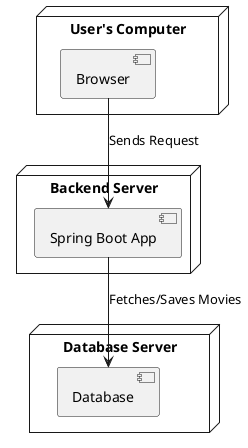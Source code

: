 @startuml
'https://plantuml.com/deployment-diagram


node "User's Computer" {
    [Browser]
}

node "Backend Server" {
    [Spring Boot App]
}

node "Database Server" {
    [Database]
}

Browser --> "Spring Boot App" : Sends Request
"Spring Boot App" --> "Database" : Fetches/Saves Movies
@enduml

* Deployment Diagram - System Deployment
* What it shows:
  How your application runs on different servers.